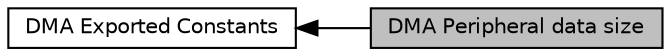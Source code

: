 digraph "DMA Peripheral data size"
{
  edge [fontname="Helvetica",fontsize="10",labelfontname="Helvetica",labelfontsize="10"];
  node [fontname="Helvetica",fontsize="10",shape=box];
  rankdir=LR;
  Node2 [label="DMA Exported Constants",height=0.2,width=0.4,color="black", fillcolor="white", style="filled",URL="$group___d_m_a___exported___constants.html",tooltip="DMA Exported constants."];
  Node1 [label="DMA Peripheral data size",height=0.2,width=0.4,color="black", fillcolor="grey75", style="filled", fontcolor="black",tooltip="DMA peripheral data size."];
  Node2->Node1 [shape=plaintext, dir="back", style="solid"];
}
